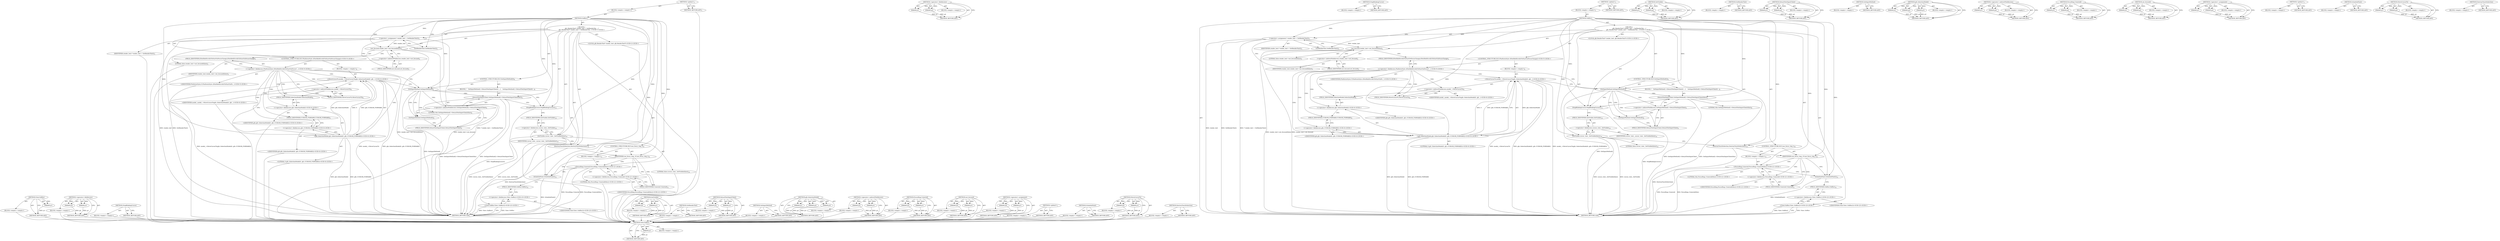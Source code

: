 digraph "DestroyTouchSelection" {
vulnerable_148 [label=<(METHOD,View.OnBlur)>];
vulnerable_149 [label=<(PARAM,p1)>];
vulnerable_150 [label=<(BLOCK,&lt;empty&gt;,&lt;empty&gt;)>];
vulnerable_151 [label=<(METHOD_RETURN,ANY)>];
vulnerable_105 [label=<(METHOD,&lt;operator&gt;.fieldAccess)>];
vulnerable_106 [label=<(PARAM,p1)>];
vulnerable_107 [label=<(PARAM,p2)>];
vulnerable_108 [label=<(BLOCK,&lt;empty&gt;,&lt;empty&gt;)>];
vulnerable_109 [label=<(METHOD_RETURN,ANY)>];
vulnerable_129 [label=<(METHOD,StopBlinkingCursor)>];
vulnerable_130 [label=<(BLOCK,&lt;empty&gt;,&lt;empty&gt;)>];
vulnerable_131 [label=<(METHOD_RETURN,ANY)>];
vulnerable_6 [label=<(METHOD,&lt;global&gt;)<SUB>1</SUB>>];
vulnerable_7 [label=<(BLOCK,&lt;empty&gt;,&lt;empty&gt;)<SUB>1</SUB>>];
vulnerable_8 [label=<(METHOD,OnBlur)<SUB>1</SUB>>];
vulnerable_9 [label="<(BLOCK,{
  gfx::RenderText* render_text = GetRenderTex...,{
  gfx::RenderText* render_text = GetRenderTex...)<SUB>1</SUB>>"];
vulnerable_10 [label="<(LOCAL,gfx.RenderText* render_text: gfx.RenderText*)<SUB>2</SUB>>"];
vulnerable_11 [label=<(&lt;operator&gt;.assignment,* render_text = GetRenderText())<SUB>2</SUB>>];
vulnerable_12 [label=<(IDENTIFIER,render_text,* render_text = GetRenderText())<SUB>2</SUB>>];
vulnerable_13 [label=<(GetRenderText,GetRenderText())<SUB>2</SUB>>];
vulnerable_14 [label=<(set_focused,render_text-&gt;set_focused(false))<SUB>3</SUB>>];
vulnerable_15 [label=<(&lt;operator&gt;.indirectFieldAccess,render_text-&gt;set_focused)<SUB>3</SUB>>];
vulnerable_16 [label=<(IDENTIFIER,render_text,render_text-&gt;set_focused(false))<SUB>3</SUB>>];
vulnerable_17 [label=<(FIELD_IDENTIFIER,set_focused,set_focused)<SUB>3</SUB>>];
vulnerable_18 [label=<(LITERAL,false,render_text-&gt;set_focused(false))<SUB>3</SUB>>];
vulnerable_19 [label="<(CONTROL_STRUCTURE,IF,if (PlatformStyle::kTextfieldScrollsToStartOnFocusChange))<SUB>5</SUB>>"];
vulnerable_20 [label="<(&lt;operator&gt;.fieldAccess,PlatformStyle::kTextfieldScrollsToStartOnFocusC...)<SUB>5</SUB>>"];
vulnerable_21 [label="<(IDENTIFIER,PlatformStyle,if (PlatformStyle::kTextfieldScrollsToStartOnFo...)<SUB>5</SUB>>"];
vulnerable_22 [label=<(FIELD_IDENTIFIER,kTextfieldScrollsToStartOnFocusChange,kTextfieldScrollsToStartOnFocusChange)<SUB>5</SUB>>];
vulnerable_23 [label=<(BLOCK,&lt;empty&gt;,&lt;empty&gt;)<SUB>6</SUB>>];
vulnerable_24 [label="<(MoveCursorTo,model_-&gt;MoveCursorTo(gfx::SelectionModel(0, gfx...)<SUB>6</SUB>>"];
vulnerable_25 [label=<(&lt;operator&gt;.indirectFieldAccess,model_-&gt;MoveCursorTo)<SUB>6</SUB>>];
vulnerable_26 [label="<(IDENTIFIER,model_,model_-&gt;MoveCursorTo(gfx::SelectionModel(0, gfx...)<SUB>6</SUB>>"];
vulnerable_27 [label=<(FIELD_IDENTIFIER,MoveCursorTo,MoveCursorTo)<SUB>6</SUB>>];
vulnerable_28 [label="<(gfx.SelectionModel,gfx::SelectionModel(0, gfx::CURSOR_FORWARD))<SUB>6</SUB>>"];
vulnerable_29 [label="<(&lt;operator&gt;.fieldAccess,gfx::SelectionModel)<SUB>6</SUB>>"];
vulnerable_30 [label="<(IDENTIFIER,gfx,gfx::SelectionModel(0, gfx::CURSOR_FORWARD))<SUB>6</SUB>>"];
vulnerable_31 [label=<(FIELD_IDENTIFIER,SelectionModel,SelectionModel)<SUB>6</SUB>>];
vulnerable_32 [label="<(LITERAL,0,gfx::SelectionModel(0, gfx::CURSOR_FORWARD))<SUB>6</SUB>>"];
vulnerable_33 [label="<(&lt;operator&gt;.fieldAccess,gfx::CURSOR_FORWARD)<SUB>6</SUB>>"];
vulnerable_34 [label="<(IDENTIFIER,gfx,gfx::SelectionModel(0, gfx::CURSOR_FORWARD))<SUB>6</SUB>>"];
vulnerable_35 [label=<(FIELD_IDENTIFIER,CURSOR_FORWARD,CURSOR_FORWARD)<SUB>6</SUB>>];
vulnerable_36 [label=<(CONTROL_STRUCTURE,IF,if (GetInputMethod()))<SUB>8</SUB>>];
vulnerable_37 [label=<(GetInputMethod,GetInputMethod())<SUB>8</SUB>>];
vulnerable_38 [label=<(BLOCK,{
    GetInputMethod()-&gt;DetachTextInputClient(t...,{
    GetInputMethod()-&gt;DetachTextInputClient(t...)<SUB>8</SUB>>];
vulnerable_39 [label=<(DetachTextInputClient,GetInputMethod()-&gt;DetachTextInputClient(this))<SUB>9</SUB>>];
vulnerable_40 [label=<(&lt;operator&gt;.indirectFieldAccess,GetInputMethod()-&gt;DetachTextInputClient)<SUB>9</SUB>>];
vulnerable_41 [label=<(GetInputMethod,GetInputMethod())<SUB>9</SUB>>];
vulnerable_42 [label=<(FIELD_IDENTIFIER,DetachTextInputClient,DetachTextInputClient)<SUB>9</SUB>>];
vulnerable_43 [label=<(LITERAL,this,GetInputMethod()-&gt;DetachTextInputClient(this))<SUB>9</SUB>>];
vulnerable_44 [label=<(StopBlinkingCursor,StopBlinkingCursor())<SUB>15</SUB>>];
vulnerable_45 [label=<(SetVisible,cursor_view_.SetVisible(false))<SUB>16</SUB>>];
vulnerable_46 [label=<(&lt;operator&gt;.fieldAccess,cursor_view_.SetVisible)<SUB>16</SUB>>];
vulnerable_47 [label=<(IDENTIFIER,cursor_view_,cursor_view_.SetVisible(false))<SUB>16</SUB>>];
vulnerable_48 [label=<(FIELD_IDENTIFIER,SetVisible,SetVisible)<SUB>16</SUB>>];
vulnerable_49 [label=<(LITERAL,false,cursor_view_.SetVisible(false))<SUB>16</SUB>>];
vulnerable_50 [label=<(DestroyTouchSelection,DestroyTouchSelection())<SUB>18</SUB>>];
vulnerable_51 [label=<(CONTROL_STRUCTURE,IF,if (use_focus_ring_))<SUB>20</SUB>>];
vulnerable_52 [label=<(IDENTIFIER,use_focus_ring_,if (use_focus_ring_))<SUB>20</SUB>>];
vulnerable_53 [label=<(BLOCK,&lt;empty&gt;,&lt;empty&gt;)<SUB>21</SUB>>];
vulnerable_54 [label="<(FocusRing.Uninstall,FocusRing::Uninstall(this))<SUB>21</SUB>>"];
vulnerable_55 [label="<(&lt;operator&gt;.fieldAccess,FocusRing::Uninstall)<SUB>21</SUB>>"];
vulnerable_56 [label="<(IDENTIFIER,FocusRing,FocusRing::Uninstall(this))<SUB>21</SUB>>"];
vulnerable_57 [label=<(FIELD_IDENTIFIER,Uninstall,Uninstall)<SUB>21</SUB>>];
vulnerable_58 [label="<(LITERAL,this,FocusRing::Uninstall(this))<SUB>21</SUB>>"];
vulnerable_59 [label=<(SchedulePaint,SchedulePaint())<SUB>22</SUB>>];
vulnerable_60 [label="<(View.OnBlur,View::OnBlur())<SUB>23</SUB>>"];
vulnerable_61 [label="<(&lt;operator&gt;.fieldAccess,View::OnBlur)<SUB>23</SUB>>"];
vulnerable_62 [label="<(IDENTIFIER,View,View::OnBlur())<SUB>23</SUB>>"];
vulnerable_63 [label=<(FIELD_IDENTIFIER,OnBlur,OnBlur)<SUB>23</SUB>>];
vulnerable_64 [label=<(METHOD_RETURN,void)<SUB>1</SUB>>];
vulnerable_66 [label=<(METHOD_RETURN,ANY)<SUB>1</SUB>>];
vulnerable_132 [label=<(METHOD,SetVisible)>];
vulnerable_133 [label=<(PARAM,p1)>];
vulnerable_134 [label=<(PARAM,p2)>];
vulnerable_135 [label=<(BLOCK,&lt;empty&gt;,&lt;empty&gt;)>];
vulnerable_136 [label=<(METHOD_RETURN,ANY)>];
vulnerable_92 [label=<(METHOD,GetRenderText)>];
vulnerable_93 [label=<(BLOCK,&lt;empty&gt;,&lt;empty&gt;)>];
vulnerable_94 [label=<(METHOD_RETURN,ANY)>];
vulnerable_124 [label=<(METHOD,DetachTextInputClient)>];
vulnerable_125 [label=<(PARAM,p1)>];
vulnerable_126 [label=<(PARAM,p2)>];
vulnerable_127 [label=<(BLOCK,&lt;empty&gt;,&lt;empty&gt;)>];
vulnerable_128 [label=<(METHOD_RETURN,ANY)>];
vulnerable_121 [label=<(METHOD,GetInputMethod)>];
vulnerable_122 [label=<(BLOCK,&lt;empty&gt;,&lt;empty&gt;)>];
vulnerable_123 [label=<(METHOD_RETURN,ANY)>];
vulnerable_115 [label=<(METHOD,gfx.SelectionModel)>];
vulnerable_116 [label=<(PARAM,p1)>];
vulnerable_117 [label=<(PARAM,p2)>];
vulnerable_118 [label=<(PARAM,p3)>];
vulnerable_119 [label=<(BLOCK,&lt;empty&gt;,&lt;empty&gt;)>];
vulnerable_120 [label=<(METHOD_RETURN,ANY)>];
vulnerable_100 [label=<(METHOD,&lt;operator&gt;.indirectFieldAccess)>];
vulnerable_101 [label=<(PARAM,p1)>];
vulnerable_102 [label=<(PARAM,p2)>];
vulnerable_103 [label=<(BLOCK,&lt;empty&gt;,&lt;empty&gt;)>];
vulnerable_104 [label=<(METHOD_RETURN,ANY)>];
vulnerable_140 [label=<(METHOD,FocusRing.Uninstall)>];
vulnerable_141 [label=<(PARAM,p1)>];
vulnerable_142 [label=<(PARAM,p2)>];
vulnerable_143 [label=<(BLOCK,&lt;empty&gt;,&lt;empty&gt;)>];
vulnerable_144 [label=<(METHOD_RETURN,ANY)>];
vulnerable_95 [label=<(METHOD,set_focused)>];
vulnerable_96 [label=<(PARAM,p1)>];
vulnerable_97 [label=<(PARAM,p2)>];
vulnerable_98 [label=<(BLOCK,&lt;empty&gt;,&lt;empty&gt;)>];
vulnerable_99 [label=<(METHOD_RETURN,ANY)>];
vulnerable_87 [label=<(METHOD,&lt;operator&gt;.assignment)>];
vulnerable_88 [label=<(PARAM,p1)>];
vulnerable_89 [label=<(PARAM,p2)>];
vulnerable_90 [label=<(BLOCK,&lt;empty&gt;,&lt;empty&gt;)>];
vulnerable_91 [label=<(METHOD_RETURN,ANY)>];
vulnerable_81 [label=<(METHOD,&lt;global&gt;)<SUB>1</SUB>>];
vulnerable_82 [label=<(BLOCK,&lt;empty&gt;,&lt;empty&gt;)>];
vulnerable_83 [label=<(METHOD_RETURN,ANY)>];
vulnerable_145 [label=<(METHOD,SchedulePaint)>];
vulnerable_146 [label=<(BLOCK,&lt;empty&gt;,&lt;empty&gt;)>];
vulnerable_147 [label=<(METHOD_RETURN,ANY)>];
vulnerable_110 [label=<(METHOD,MoveCursorTo)>];
vulnerable_111 [label=<(PARAM,p1)>];
vulnerable_112 [label=<(PARAM,p2)>];
vulnerable_113 [label=<(BLOCK,&lt;empty&gt;,&lt;empty&gt;)>];
vulnerable_114 [label=<(METHOD_RETURN,ANY)>];
vulnerable_137 [label=<(METHOD,DestroyTouchSelection)>];
vulnerable_138 [label=<(BLOCK,&lt;empty&gt;,&lt;empty&gt;)>];
vulnerable_139 [label=<(METHOD_RETURN,ANY)>];
fixed_148 [label=<(METHOD,View.OnBlur)>];
fixed_149 [label=<(PARAM,p1)>];
fixed_150 [label=<(BLOCK,&lt;empty&gt;,&lt;empty&gt;)>];
fixed_151 [label=<(METHOD_RETURN,ANY)>];
fixed_105 [label=<(METHOD,&lt;operator&gt;.fieldAccess)>];
fixed_106 [label=<(PARAM,p1)>];
fixed_107 [label=<(PARAM,p2)>];
fixed_108 [label=<(BLOCK,&lt;empty&gt;,&lt;empty&gt;)>];
fixed_109 [label=<(METHOD_RETURN,ANY)>];
fixed_129 [label=<(METHOD,StopBlinkingCursor)>];
fixed_130 [label=<(BLOCK,&lt;empty&gt;,&lt;empty&gt;)>];
fixed_131 [label=<(METHOD_RETURN,ANY)>];
fixed_6 [label=<(METHOD,&lt;global&gt;)<SUB>1</SUB>>];
fixed_7 [label=<(BLOCK,&lt;empty&gt;,&lt;empty&gt;)<SUB>1</SUB>>];
fixed_8 [label=<(METHOD,OnBlur)<SUB>1</SUB>>];
fixed_9 [label="<(BLOCK,{
  gfx::RenderText* render_text = GetRenderTex...,{
  gfx::RenderText* render_text = GetRenderTex...)<SUB>1</SUB>>"];
fixed_10 [label="<(LOCAL,gfx.RenderText* render_text: gfx.RenderText*)<SUB>2</SUB>>"];
fixed_11 [label=<(&lt;operator&gt;.assignment,* render_text = GetRenderText())<SUB>2</SUB>>];
fixed_12 [label=<(IDENTIFIER,render_text,* render_text = GetRenderText())<SUB>2</SUB>>];
fixed_13 [label=<(GetRenderText,GetRenderText())<SUB>2</SUB>>];
fixed_14 [label=<(set_focused,render_text-&gt;set_focused(false))<SUB>3</SUB>>];
fixed_15 [label=<(&lt;operator&gt;.indirectFieldAccess,render_text-&gt;set_focused)<SUB>3</SUB>>];
fixed_16 [label=<(IDENTIFIER,render_text,render_text-&gt;set_focused(false))<SUB>3</SUB>>];
fixed_17 [label=<(FIELD_IDENTIFIER,set_focused,set_focused)<SUB>3</SUB>>];
fixed_18 [label=<(LITERAL,false,render_text-&gt;set_focused(false))<SUB>3</SUB>>];
fixed_19 [label="<(CONTROL_STRUCTURE,IF,if (PlatformStyle::kTextfieldScrollsToStartOnFocusChange))<SUB>5</SUB>>"];
fixed_20 [label="<(&lt;operator&gt;.fieldAccess,PlatformStyle::kTextfieldScrollsToStartOnFocusC...)<SUB>5</SUB>>"];
fixed_21 [label="<(IDENTIFIER,PlatformStyle,if (PlatformStyle::kTextfieldScrollsToStartOnFo...)<SUB>5</SUB>>"];
fixed_22 [label=<(FIELD_IDENTIFIER,kTextfieldScrollsToStartOnFocusChange,kTextfieldScrollsToStartOnFocusChange)<SUB>5</SUB>>];
fixed_23 [label=<(BLOCK,&lt;empty&gt;,&lt;empty&gt;)<SUB>6</SUB>>];
fixed_24 [label="<(MoveCursorTo,model_-&gt;MoveCursorTo(gfx::SelectionModel(0, gfx...)<SUB>6</SUB>>"];
fixed_25 [label=<(&lt;operator&gt;.indirectFieldAccess,model_-&gt;MoveCursorTo)<SUB>6</SUB>>];
fixed_26 [label="<(IDENTIFIER,model_,model_-&gt;MoveCursorTo(gfx::SelectionModel(0, gfx...)<SUB>6</SUB>>"];
fixed_27 [label=<(FIELD_IDENTIFIER,MoveCursorTo,MoveCursorTo)<SUB>6</SUB>>];
fixed_28 [label="<(gfx.SelectionModel,gfx::SelectionModel(0, gfx::CURSOR_FORWARD))<SUB>6</SUB>>"];
fixed_29 [label="<(&lt;operator&gt;.fieldAccess,gfx::SelectionModel)<SUB>6</SUB>>"];
fixed_30 [label="<(IDENTIFIER,gfx,gfx::SelectionModel(0, gfx::CURSOR_FORWARD))<SUB>6</SUB>>"];
fixed_31 [label=<(FIELD_IDENTIFIER,SelectionModel,SelectionModel)<SUB>6</SUB>>];
fixed_32 [label="<(LITERAL,0,gfx::SelectionModel(0, gfx::CURSOR_FORWARD))<SUB>6</SUB>>"];
fixed_33 [label="<(&lt;operator&gt;.fieldAccess,gfx::CURSOR_FORWARD)<SUB>6</SUB>>"];
fixed_34 [label="<(IDENTIFIER,gfx,gfx::SelectionModel(0, gfx::CURSOR_FORWARD))<SUB>6</SUB>>"];
fixed_35 [label=<(FIELD_IDENTIFIER,CURSOR_FORWARD,CURSOR_FORWARD)<SUB>6</SUB>>];
fixed_36 [label=<(CONTROL_STRUCTURE,IF,if (GetInputMethod()))<SUB>8</SUB>>];
fixed_37 [label=<(GetInputMethod,GetInputMethod())<SUB>8</SUB>>];
fixed_38 [label=<(BLOCK,{
    GetInputMethod()-&gt;DetachTextInputClient(t...,{
    GetInputMethod()-&gt;DetachTextInputClient(t...)<SUB>8</SUB>>];
fixed_39 [label=<(DetachTextInputClient,GetInputMethod()-&gt;DetachTextInputClient(this))<SUB>9</SUB>>];
fixed_40 [label=<(&lt;operator&gt;.indirectFieldAccess,GetInputMethod()-&gt;DetachTextInputClient)<SUB>9</SUB>>];
fixed_41 [label=<(GetInputMethod,GetInputMethod())<SUB>9</SUB>>];
fixed_42 [label=<(FIELD_IDENTIFIER,DetachTextInputClient,DetachTextInputClient)<SUB>9</SUB>>];
fixed_43 [label=<(LITERAL,this,GetInputMethod()-&gt;DetachTextInputClient(this))<SUB>9</SUB>>];
fixed_44 [label=<(StopBlinkingCursor,StopBlinkingCursor())<SUB>15</SUB>>];
fixed_45 [label=<(SetVisible,cursor_view_.SetVisible(false))<SUB>16</SUB>>];
fixed_46 [label=<(&lt;operator&gt;.fieldAccess,cursor_view_.SetVisible)<SUB>16</SUB>>];
fixed_47 [label=<(IDENTIFIER,cursor_view_,cursor_view_.SetVisible(false))<SUB>16</SUB>>];
fixed_48 [label=<(FIELD_IDENTIFIER,SetVisible,SetVisible)<SUB>16</SUB>>];
fixed_49 [label=<(LITERAL,false,cursor_view_.SetVisible(false))<SUB>16</SUB>>];
fixed_50 [label=<(DestroyTouchSelection,DestroyTouchSelection())<SUB>18</SUB>>];
fixed_51 [label=<(CONTROL_STRUCTURE,IF,if (use_focus_ring_))<SUB>20</SUB>>];
fixed_52 [label=<(IDENTIFIER,use_focus_ring_,if (use_focus_ring_))<SUB>20</SUB>>];
fixed_53 [label=<(BLOCK,&lt;empty&gt;,&lt;empty&gt;)<SUB>21</SUB>>];
fixed_54 [label="<(FocusRing.Uninstall,FocusRing::Uninstall(this))<SUB>21</SUB>>"];
fixed_55 [label="<(&lt;operator&gt;.fieldAccess,FocusRing::Uninstall)<SUB>21</SUB>>"];
fixed_56 [label="<(IDENTIFIER,FocusRing,FocusRing::Uninstall(this))<SUB>21</SUB>>"];
fixed_57 [label=<(FIELD_IDENTIFIER,Uninstall,Uninstall)<SUB>21</SUB>>];
fixed_58 [label="<(LITERAL,this,FocusRing::Uninstall(this))<SUB>21</SUB>>"];
fixed_59 [label=<(SchedulePaint,SchedulePaint())<SUB>22</SUB>>];
fixed_60 [label="<(View.OnBlur,View::OnBlur())<SUB>23</SUB>>"];
fixed_61 [label="<(&lt;operator&gt;.fieldAccess,View::OnBlur)<SUB>23</SUB>>"];
fixed_62 [label="<(IDENTIFIER,View,View::OnBlur())<SUB>23</SUB>>"];
fixed_63 [label=<(FIELD_IDENTIFIER,OnBlur,OnBlur)<SUB>23</SUB>>];
fixed_64 [label=<(METHOD_RETURN,void)<SUB>1</SUB>>];
fixed_66 [label=<(METHOD_RETURN,ANY)<SUB>1</SUB>>];
fixed_132 [label=<(METHOD,SetVisible)>];
fixed_133 [label=<(PARAM,p1)>];
fixed_134 [label=<(PARAM,p2)>];
fixed_135 [label=<(BLOCK,&lt;empty&gt;,&lt;empty&gt;)>];
fixed_136 [label=<(METHOD_RETURN,ANY)>];
fixed_92 [label=<(METHOD,GetRenderText)>];
fixed_93 [label=<(BLOCK,&lt;empty&gt;,&lt;empty&gt;)>];
fixed_94 [label=<(METHOD_RETURN,ANY)>];
fixed_124 [label=<(METHOD,DetachTextInputClient)>];
fixed_125 [label=<(PARAM,p1)>];
fixed_126 [label=<(PARAM,p2)>];
fixed_127 [label=<(BLOCK,&lt;empty&gt;,&lt;empty&gt;)>];
fixed_128 [label=<(METHOD_RETURN,ANY)>];
fixed_121 [label=<(METHOD,GetInputMethod)>];
fixed_122 [label=<(BLOCK,&lt;empty&gt;,&lt;empty&gt;)>];
fixed_123 [label=<(METHOD_RETURN,ANY)>];
fixed_115 [label=<(METHOD,gfx.SelectionModel)>];
fixed_116 [label=<(PARAM,p1)>];
fixed_117 [label=<(PARAM,p2)>];
fixed_118 [label=<(PARAM,p3)>];
fixed_119 [label=<(BLOCK,&lt;empty&gt;,&lt;empty&gt;)>];
fixed_120 [label=<(METHOD_RETURN,ANY)>];
fixed_100 [label=<(METHOD,&lt;operator&gt;.indirectFieldAccess)>];
fixed_101 [label=<(PARAM,p1)>];
fixed_102 [label=<(PARAM,p2)>];
fixed_103 [label=<(BLOCK,&lt;empty&gt;,&lt;empty&gt;)>];
fixed_104 [label=<(METHOD_RETURN,ANY)>];
fixed_140 [label=<(METHOD,FocusRing.Uninstall)>];
fixed_141 [label=<(PARAM,p1)>];
fixed_142 [label=<(PARAM,p2)>];
fixed_143 [label=<(BLOCK,&lt;empty&gt;,&lt;empty&gt;)>];
fixed_144 [label=<(METHOD_RETURN,ANY)>];
fixed_95 [label=<(METHOD,set_focused)>];
fixed_96 [label=<(PARAM,p1)>];
fixed_97 [label=<(PARAM,p2)>];
fixed_98 [label=<(BLOCK,&lt;empty&gt;,&lt;empty&gt;)>];
fixed_99 [label=<(METHOD_RETURN,ANY)>];
fixed_87 [label=<(METHOD,&lt;operator&gt;.assignment)>];
fixed_88 [label=<(PARAM,p1)>];
fixed_89 [label=<(PARAM,p2)>];
fixed_90 [label=<(BLOCK,&lt;empty&gt;,&lt;empty&gt;)>];
fixed_91 [label=<(METHOD_RETURN,ANY)>];
fixed_81 [label=<(METHOD,&lt;global&gt;)<SUB>1</SUB>>];
fixed_82 [label=<(BLOCK,&lt;empty&gt;,&lt;empty&gt;)>];
fixed_83 [label=<(METHOD_RETURN,ANY)>];
fixed_145 [label=<(METHOD,SchedulePaint)>];
fixed_146 [label=<(BLOCK,&lt;empty&gt;,&lt;empty&gt;)>];
fixed_147 [label=<(METHOD_RETURN,ANY)>];
fixed_110 [label=<(METHOD,MoveCursorTo)>];
fixed_111 [label=<(PARAM,p1)>];
fixed_112 [label=<(PARAM,p2)>];
fixed_113 [label=<(BLOCK,&lt;empty&gt;,&lt;empty&gt;)>];
fixed_114 [label=<(METHOD_RETURN,ANY)>];
fixed_137 [label=<(METHOD,DestroyTouchSelection)>];
fixed_138 [label=<(BLOCK,&lt;empty&gt;,&lt;empty&gt;)>];
fixed_139 [label=<(METHOD_RETURN,ANY)>];
vulnerable_148 -> vulnerable_149  [key=0, label="AST: "];
vulnerable_148 -> vulnerable_149  [key=1, label="DDG: "];
vulnerable_148 -> vulnerable_150  [key=0, label="AST: "];
vulnerable_148 -> vulnerable_151  [key=0, label="AST: "];
vulnerable_148 -> vulnerable_151  [key=1, label="CFG: "];
vulnerable_149 -> vulnerable_151  [key=0, label="DDG: p1"];
vulnerable_150 -> fixed_148  [key=0];
vulnerable_151 -> fixed_148  [key=0];
vulnerable_105 -> vulnerable_106  [key=0, label="AST: "];
vulnerable_105 -> vulnerable_106  [key=1, label="DDG: "];
vulnerable_105 -> vulnerable_108  [key=0, label="AST: "];
vulnerable_105 -> vulnerable_107  [key=0, label="AST: "];
vulnerable_105 -> vulnerable_107  [key=1, label="DDG: "];
vulnerable_105 -> vulnerable_109  [key=0, label="AST: "];
vulnerable_105 -> vulnerable_109  [key=1, label="CFG: "];
vulnerable_106 -> vulnerable_109  [key=0, label="DDG: p1"];
vulnerable_107 -> vulnerable_109  [key=0, label="DDG: p2"];
vulnerable_108 -> fixed_148  [key=0];
vulnerable_109 -> fixed_148  [key=0];
vulnerable_129 -> vulnerable_130  [key=0, label="AST: "];
vulnerable_129 -> vulnerable_131  [key=0, label="AST: "];
vulnerable_129 -> vulnerable_131  [key=1, label="CFG: "];
vulnerable_130 -> fixed_148  [key=0];
vulnerable_131 -> fixed_148  [key=0];
vulnerable_6 -> vulnerable_7  [key=0, label="AST: "];
vulnerable_6 -> vulnerable_66  [key=0, label="AST: "];
vulnerable_6 -> vulnerable_66  [key=1, label="CFG: "];
vulnerable_7 -> vulnerable_8  [key=0, label="AST: "];
vulnerable_8 -> vulnerable_9  [key=0, label="AST: "];
vulnerable_8 -> vulnerable_64  [key=0, label="AST: "];
vulnerable_8 -> vulnerable_13  [key=0, label="CFG: "];
vulnerable_8 -> vulnerable_11  [key=0, label="DDG: "];
vulnerable_8 -> vulnerable_44  [key=0, label="DDG: "];
vulnerable_8 -> vulnerable_50  [key=0, label="DDG: "];
vulnerable_8 -> vulnerable_59  [key=0, label="DDG: "];
vulnerable_8 -> vulnerable_14  [key=0, label="DDG: "];
vulnerable_8 -> vulnerable_37  [key=0, label="DDG: "];
vulnerable_8 -> vulnerable_45  [key=0, label="DDG: "];
vulnerable_8 -> vulnerable_52  [key=0, label="DDG: "];
vulnerable_8 -> vulnerable_39  [key=0, label="DDG: "];
vulnerable_8 -> vulnerable_54  [key=0, label="DDG: "];
vulnerable_8 -> vulnerable_28  [key=0, label="DDG: "];
vulnerable_9 -> vulnerable_10  [key=0, label="AST: "];
vulnerable_9 -> vulnerable_11  [key=0, label="AST: "];
vulnerable_9 -> vulnerable_14  [key=0, label="AST: "];
vulnerable_9 -> vulnerable_19  [key=0, label="AST: "];
vulnerable_9 -> vulnerable_36  [key=0, label="AST: "];
vulnerable_9 -> vulnerable_44  [key=0, label="AST: "];
vulnerable_9 -> vulnerable_45  [key=0, label="AST: "];
vulnerable_9 -> vulnerable_50  [key=0, label="AST: "];
vulnerable_9 -> vulnerable_51  [key=0, label="AST: "];
vulnerable_9 -> vulnerable_59  [key=0, label="AST: "];
vulnerable_9 -> vulnerable_60  [key=0, label="AST: "];
vulnerable_10 -> fixed_148  [key=0];
vulnerable_11 -> vulnerable_12  [key=0, label="AST: "];
vulnerable_11 -> vulnerable_13  [key=0, label="AST: "];
vulnerable_11 -> vulnerable_17  [key=0, label="CFG: "];
vulnerable_11 -> vulnerable_64  [key=0, label="DDG: render_text"];
vulnerable_11 -> vulnerable_64  [key=1, label="DDG: GetRenderText()"];
vulnerable_11 -> vulnerable_64  [key=2, label="DDG: * render_text = GetRenderText()"];
vulnerable_11 -> vulnerable_14  [key=0, label="DDG: render_text"];
vulnerable_12 -> fixed_148  [key=0];
vulnerable_13 -> vulnerable_11  [key=0, label="CFG: "];
vulnerable_14 -> vulnerable_15  [key=0, label="AST: "];
vulnerable_14 -> vulnerable_18  [key=0, label="AST: "];
vulnerable_14 -> vulnerable_22  [key=0, label="CFG: "];
vulnerable_14 -> vulnerable_64  [key=0, label="DDG: render_text-&gt;set_focused"];
vulnerable_14 -> vulnerable_64  [key=1, label="DDG: render_text-&gt;set_focused(false)"];
vulnerable_15 -> vulnerable_16  [key=0, label="AST: "];
vulnerable_15 -> vulnerable_17  [key=0, label="AST: "];
vulnerable_15 -> vulnerable_14  [key=0, label="CFG: "];
vulnerable_16 -> fixed_148  [key=0];
vulnerable_17 -> vulnerable_15  [key=0, label="CFG: "];
vulnerable_18 -> fixed_148  [key=0];
vulnerable_19 -> vulnerable_20  [key=0, label="AST: "];
vulnerable_19 -> vulnerable_23  [key=0, label="AST: "];
vulnerable_20 -> vulnerable_21  [key=0, label="AST: "];
vulnerable_20 -> vulnerable_22  [key=0, label="AST: "];
vulnerable_20 -> vulnerable_37  [key=0, label="CFG: "];
vulnerable_20 -> vulnerable_27  [key=0, label="CFG: "];
vulnerable_20 -> vulnerable_27  [key=1, label="CDG: "];
vulnerable_20 -> vulnerable_24  [key=0, label="CDG: "];
vulnerable_20 -> vulnerable_29  [key=0, label="CDG: "];
vulnerable_20 -> vulnerable_33  [key=0, label="CDG: "];
vulnerable_20 -> vulnerable_28  [key=0, label="CDG: "];
vulnerable_20 -> vulnerable_35  [key=0, label="CDG: "];
vulnerable_20 -> vulnerable_25  [key=0, label="CDG: "];
vulnerable_20 -> vulnerable_31  [key=0, label="CDG: "];
vulnerable_21 -> fixed_148  [key=0];
vulnerable_22 -> vulnerable_20  [key=0, label="CFG: "];
vulnerable_23 -> vulnerable_24  [key=0, label="AST: "];
vulnerable_24 -> vulnerable_25  [key=0, label="AST: "];
vulnerable_24 -> vulnerable_28  [key=0, label="AST: "];
vulnerable_24 -> vulnerable_37  [key=0, label="CFG: "];
vulnerable_24 -> vulnerable_64  [key=0, label="DDG: model_-&gt;MoveCursorTo"];
vulnerable_24 -> vulnerable_64  [key=1, label="DDG: gfx::SelectionModel(0, gfx::CURSOR_FORWARD)"];
vulnerable_24 -> vulnerable_64  [key=2, label="DDG: model_-&gt;MoveCursorTo(gfx::SelectionModel(0, gfx::CURSOR_FORWARD))"];
vulnerable_25 -> vulnerable_26  [key=0, label="AST: "];
vulnerable_25 -> vulnerable_27  [key=0, label="AST: "];
vulnerable_25 -> vulnerable_31  [key=0, label="CFG: "];
vulnerable_26 -> fixed_148  [key=0];
vulnerable_27 -> vulnerable_25  [key=0, label="CFG: "];
vulnerable_28 -> vulnerable_29  [key=0, label="AST: "];
vulnerable_28 -> vulnerable_32  [key=0, label="AST: "];
vulnerable_28 -> vulnerable_33  [key=0, label="AST: "];
vulnerable_28 -> vulnerable_24  [key=0, label="CFG: "];
vulnerable_28 -> vulnerable_24  [key=1, label="DDG: gfx::SelectionModel"];
vulnerable_28 -> vulnerable_24  [key=2, label="DDG: 0"];
vulnerable_28 -> vulnerable_24  [key=3, label="DDG: gfx::CURSOR_FORWARD"];
vulnerable_28 -> vulnerable_64  [key=0, label="DDG: gfx::SelectionModel"];
vulnerable_28 -> vulnerable_64  [key=1, label="DDG: gfx::CURSOR_FORWARD"];
vulnerable_29 -> vulnerable_30  [key=0, label="AST: "];
vulnerable_29 -> vulnerable_31  [key=0, label="AST: "];
vulnerable_29 -> vulnerable_35  [key=0, label="CFG: "];
vulnerable_30 -> fixed_148  [key=0];
vulnerable_31 -> vulnerable_29  [key=0, label="CFG: "];
vulnerable_32 -> fixed_148  [key=0];
vulnerable_33 -> vulnerable_34  [key=0, label="AST: "];
vulnerable_33 -> vulnerable_35  [key=0, label="AST: "];
vulnerable_33 -> vulnerable_28  [key=0, label="CFG: "];
vulnerable_34 -> fixed_148  [key=0];
vulnerable_35 -> vulnerable_33  [key=0, label="CFG: "];
vulnerable_36 -> vulnerable_37  [key=0, label="AST: "];
vulnerable_36 -> vulnerable_38  [key=0, label="AST: "];
vulnerable_37 -> vulnerable_41  [key=0, label="CFG: "];
vulnerable_37 -> vulnerable_41  [key=1, label="CDG: "];
vulnerable_37 -> vulnerable_44  [key=0, label="CFG: "];
vulnerable_37 -> vulnerable_64  [key=0, label="DDG: GetInputMethod()"];
vulnerable_37 -> vulnerable_40  [key=0, label="CDG: "];
vulnerable_37 -> vulnerable_42  [key=0, label="CDG: "];
vulnerable_37 -> vulnerable_39  [key=0, label="CDG: "];
vulnerable_38 -> vulnerable_39  [key=0, label="AST: "];
vulnerable_39 -> vulnerable_40  [key=0, label="AST: "];
vulnerable_39 -> vulnerable_43  [key=0, label="AST: "];
vulnerable_39 -> vulnerable_44  [key=0, label="CFG: "];
vulnerable_39 -> vulnerable_64  [key=0, label="DDG: GetInputMethod()-&gt;DetachTextInputClient"];
vulnerable_39 -> vulnerable_64  [key=1, label="DDG: GetInputMethod()-&gt;DetachTextInputClient(this)"];
vulnerable_40 -> vulnerable_41  [key=0, label="AST: "];
vulnerable_40 -> vulnerable_42  [key=0, label="AST: "];
vulnerable_40 -> vulnerable_39  [key=0, label="CFG: "];
vulnerable_41 -> vulnerable_42  [key=0, label="CFG: "];
vulnerable_42 -> vulnerable_40  [key=0, label="CFG: "];
vulnerable_43 -> fixed_148  [key=0];
vulnerable_44 -> vulnerable_48  [key=0, label="CFG: "];
vulnerable_44 -> vulnerable_64  [key=0, label="DDG: StopBlinkingCursor()"];
vulnerable_45 -> vulnerable_46  [key=0, label="AST: "];
vulnerable_45 -> vulnerable_49  [key=0, label="AST: "];
vulnerable_45 -> vulnerable_50  [key=0, label="CFG: "];
vulnerable_45 -> vulnerable_64  [key=0, label="DDG: cursor_view_.SetVisible"];
vulnerable_45 -> vulnerable_64  [key=1, label="DDG: cursor_view_.SetVisible(false)"];
vulnerable_46 -> vulnerable_47  [key=0, label="AST: "];
vulnerable_46 -> vulnerable_48  [key=0, label="AST: "];
vulnerable_46 -> vulnerable_45  [key=0, label="CFG: "];
vulnerable_47 -> fixed_148  [key=0];
vulnerable_48 -> vulnerable_46  [key=0, label="CFG: "];
vulnerable_49 -> fixed_148  [key=0];
vulnerable_50 -> vulnerable_52  [key=0, label="CFG: "];
vulnerable_50 -> vulnerable_64  [key=0, label="DDG: DestroyTouchSelection()"];
vulnerable_51 -> vulnerable_52  [key=0, label="AST: "];
vulnerable_51 -> vulnerable_53  [key=0, label="AST: "];
vulnerable_52 -> vulnerable_59  [key=0, label="CFG: "];
vulnerable_52 -> vulnerable_57  [key=0, label="CFG: "];
vulnerable_52 -> vulnerable_57  [key=1, label="CDG: "];
vulnerable_52 -> vulnerable_55  [key=0, label="CDG: "];
vulnerable_52 -> vulnerable_54  [key=0, label="CDG: "];
vulnerable_53 -> vulnerable_54  [key=0, label="AST: "];
vulnerable_54 -> vulnerable_55  [key=0, label="AST: "];
vulnerable_54 -> vulnerable_58  [key=0, label="AST: "];
vulnerable_54 -> vulnerable_59  [key=0, label="CFG: "];
vulnerable_54 -> vulnerable_64  [key=0, label="DDG: FocusRing::Uninstall"];
vulnerable_54 -> vulnerable_64  [key=1, label="DDG: FocusRing::Uninstall(this)"];
vulnerable_55 -> vulnerable_56  [key=0, label="AST: "];
vulnerable_55 -> vulnerable_57  [key=0, label="AST: "];
vulnerable_55 -> vulnerable_54  [key=0, label="CFG: "];
vulnerable_56 -> fixed_148  [key=0];
vulnerable_57 -> vulnerable_55  [key=0, label="CFG: "];
vulnerable_58 -> fixed_148  [key=0];
vulnerable_59 -> vulnerable_63  [key=0, label="CFG: "];
vulnerable_59 -> vulnerable_64  [key=0, label="DDG: SchedulePaint()"];
vulnerable_60 -> vulnerable_61  [key=0, label="AST: "];
vulnerable_60 -> vulnerable_64  [key=0, label="CFG: "];
vulnerable_60 -> vulnerable_64  [key=1, label="DDG: View::OnBlur"];
vulnerable_60 -> vulnerable_64  [key=2, label="DDG: View::OnBlur()"];
vulnerable_61 -> vulnerable_62  [key=0, label="AST: "];
vulnerable_61 -> vulnerable_63  [key=0, label="AST: "];
vulnerable_61 -> vulnerable_60  [key=0, label="CFG: "];
vulnerable_62 -> fixed_148  [key=0];
vulnerable_63 -> vulnerable_61  [key=0, label="CFG: "];
vulnerable_64 -> fixed_148  [key=0];
vulnerable_66 -> fixed_148  [key=0];
vulnerable_132 -> vulnerable_133  [key=0, label="AST: "];
vulnerable_132 -> vulnerable_133  [key=1, label="DDG: "];
vulnerable_132 -> vulnerable_135  [key=0, label="AST: "];
vulnerable_132 -> vulnerable_134  [key=0, label="AST: "];
vulnerable_132 -> vulnerable_134  [key=1, label="DDG: "];
vulnerable_132 -> vulnerable_136  [key=0, label="AST: "];
vulnerable_132 -> vulnerable_136  [key=1, label="CFG: "];
vulnerable_133 -> vulnerable_136  [key=0, label="DDG: p1"];
vulnerable_134 -> vulnerable_136  [key=0, label="DDG: p2"];
vulnerable_135 -> fixed_148  [key=0];
vulnerable_136 -> fixed_148  [key=0];
vulnerable_92 -> vulnerable_93  [key=0, label="AST: "];
vulnerable_92 -> vulnerable_94  [key=0, label="AST: "];
vulnerable_92 -> vulnerable_94  [key=1, label="CFG: "];
vulnerable_93 -> fixed_148  [key=0];
vulnerable_94 -> fixed_148  [key=0];
vulnerable_124 -> vulnerable_125  [key=0, label="AST: "];
vulnerable_124 -> vulnerable_125  [key=1, label="DDG: "];
vulnerable_124 -> vulnerable_127  [key=0, label="AST: "];
vulnerable_124 -> vulnerable_126  [key=0, label="AST: "];
vulnerable_124 -> vulnerable_126  [key=1, label="DDG: "];
vulnerable_124 -> vulnerable_128  [key=0, label="AST: "];
vulnerable_124 -> vulnerable_128  [key=1, label="CFG: "];
vulnerable_125 -> vulnerable_128  [key=0, label="DDG: p1"];
vulnerable_126 -> vulnerable_128  [key=0, label="DDG: p2"];
vulnerable_127 -> fixed_148  [key=0];
vulnerable_128 -> fixed_148  [key=0];
vulnerable_121 -> vulnerable_122  [key=0, label="AST: "];
vulnerable_121 -> vulnerable_123  [key=0, label="AST: "];
vulnerable_121 -> vulnerable_123  [key=1, label="CFG: "];
vulnerable_122 -> fixed_148  [key=0];
vulnerable_123 -> fixed_148  [key=0];
vulnerable_115 -> vulnerable_116  [key=0, label="AST: "];
vulnerable_115 -> vulnerable_116  [key=1, label="DDG: "];
vulnerable_115 -> vulnerable_119  [key=0, label="AST: "];
vulnerable_115 -> vulnerable_117  [key=0, label="AST: "];
vulnerable_115 -> vulnerable_117  [key=1, label="DDG: "];
vulnerable_115 -> vulnerable_120  [key=0, label="AST: "];
vulnerable_115 -> vulnerable_120  [key=1, label="CFG: "];
vulnerable_115 -> vulnerable_118  [key=0, label="AST: "];
vulnerable_115 -> vulnerable_118  [key=1, label="DDG: "];
vulnerable_116 -> vulnerable_120  [key=0, label="DDG: p1"];
vulnerable_117 -> vulnerable_120  [key=0, label="DDG: p2"];
vulnerable_118 -> vulnerable_120  [key=0, label="DDG: p3"];
vulnerable_119 -> fixed_148  [key=0];
vulnerable_120 -> fixed_148  [key=0];
vulnerable_100 -> vulnerable_101  [key=0, label="AST: "];
vulnerable_100 -> vulnerable_101  [key=1, label="DDG: "];
vulnerable_100 -> vulnerable_103  [key=0, label="AST: "];
vulnerable_100 -> vulnerable_102  [key=0, label="AST: "];
vulnerable_100 -> vulnerable_102  [key=1, label="DDG: "];
vulnerable_100 -> vulnerable_104  [key=0, label="AST: "];
vulnerable_100 -> vulnerable_104  [key=1, label="CFG: "];
vulnerable_101 -> vulnerable_104  [key=0, label="DDG: p1"];
vulnerable_102 -> vulnerable_104  [key=0, label="DDG: p2"];
vulnerable_103 -> fixed_148  [key=0];
vulnerable_104 -> fixed_148  [key=0];
vulnerable_140 -> vulnerable_141  [key=0, label="AST: "];
vulnerable_140 -> vulnerable_141  [key=1, label="DDG: "];
vulnerable_140 -> vulnerable_143  [key=0, label="AST: "];
vulnerable_140 -> vulnerable_142  [key=0, label="AST: "];
vulnerable_140 -> vulnerable_142  [key=1, label="DDG: "];
vulnerable_140 -> vulnerable_144  [key=0, label="AST: "];
vulnerable_140 -> vulnerable_144  [key=1, label="CFG: "];
vulnerable_141 -> vulnerable_144  [key=0, label="DDG: p1"];
vulnerable_142 -> vulnerable_144  [key=0, label="DDG: p2"];
vulnerable_143 -> fixed_148  [key=0];
vulnerable_144 -> fixed_148  [key=0];
vulnerable_95 -> vulnerable_96  [key=0, label="AST: "];
vulnerable_95 -> vulnerable_96  [key=1, label="DDG: "];
vulnerable_95 -> vulnerable_98  [key=0, label="AST: "];
vulnerable_95 -> vulnerable_97  [key=0, label="AST: "];
vulnerable_95 -> vulnerable_97  [key=1, label="DDG: "];
vulnerable_95 -> vulnerable_99  [key=0, label="AST: "];
vulnerable_95 -> vulnerable_99  [key=1, label="CFG: "];
vulnerable_96 -> vulnerable_99  [key=0, label="DDG: p1"];
vulnerable_97 -> vulnerable_99  [key=0, label="DDG: p2"];
vulnerable_98 -> fixed_148  [key=0];
vulnerable_99 -> fixed_148  [key=0];
vulnerable_87 -> vulnerable_88  [key=0, label="AST: "];
vulnerable_87 -> vulnerable_88  [key=1, label="DDG: "];
vulnerable_87 -> vulnerable_90  [key=0, label="AST: "];
vulnerable_87 -> vulnerable_89  [key=0, label="AST: "];
vulnerable_87 -> vulnerable_89  [key=1, label="DDG: "];
vulnerable_87 -> vulnerable_91  [key=0, label="AST: "];
vulnerable_87 -> vulnerable_91  [key=1, label="CFG: "];
vulnerable_88 -> vulnerable_91  [key=0, label="DDG: p1"];
vulnerable_89 -> vulnerable_91  [key=0, label="DDG: p2"];
vulnerable_90 -> fixed_148  [key=0];
vulnerable_91 -> fixed_148  [key=0];
vulnerable_81 -> vulnerable_82  [key=0, label="AST: "];
vulnerable_81 -> vulnerable_83  [key=0, label="AST: "];
vulnerable_81 -> vulnerable_83  [key=1, label="CFG: "];
vulnerable_82 -> fixed_148  [key=0];
vulnerable_83 -> fixed_148  [key=0];
vulnerable_145 -> vulnerable_146  [key=0, label="AST: "];
vulnerable_145 -> vulnerable_147  [key=0, label="AST: "];
vulnerable_145 -> vulnerable_147  [key=1, label="CFG: "];
vulnerable_146 -> fixed_148  [key=0];
vulnerable_147 -> fixed_148  [key=0];
vulnerable_110 -> vulnerable_111  [key=0, label="AST: "];
vulnerable_110 -> vulnerable_111  [key=1, label="DDG: "];
vulnerable_110 -> vulnerable_113  [key=0, label="AST: "];
vulnerable_110 -> vulnerable_112  [key=0, label="AST: "];
vulnerable_110 -> vulnerable_112  [key=1, label="DDG: "];
vulnerable_110 -> vulnerable_114  [key=0, label="AST: "];
vulnerable_110 -> vulnerable_114  [key=1, label="CFG: "];
vulnerable_111 -> vulnerable_114  [key=0, label="DDG: p1"];
vulnerable_112 -> vulnerable_114  [key=0, label="DDG: p2"];
vulnerable_113 -> fixed_148  [key=0];
vulnerable_114 -> fixed_148  [key=0];
vulnerable_137 -> vulnerable_138  [key=0, label="AST: "];
vulnerable_137 -> vulnerable_139  [key=0, label="AST: "];
vulnerable_137 -> vulnerable_139  [key=1, label="CFG: "];
vulnerable_138 -> fixed_148  [key=0];
vulnerable_139 -> fixed_148  [key=0];
fixed_148 -> fixed_149  [key=0, label="AST: "];
fixed_148 -> fixed_149  [key=1, label="DDG: "];
fixed_148 -> fixed_150  [key=0, label="AST: "];
fixed_148 -> fixed_151  [key=0, label="AST: "];
fixed_148 -> fixed_151  [key=1, label="CFG: "];
fixed_149 -> fixed_151  [key=0, label="DDG: p1"];
fixed_105 -> fixed_106  [key=0, label="AST: "];
fixed_105 -> fixed_106  [key=1, label="DDG: "];
fixed_105 -> fixed_108  [key=0, label="AST: "];
fixed_105 -> fixed_107  [key=0, label="AST: "];
fixed_105 -> fixed_107  [key=1, label="DDG: "];
fixed_105 -> fixed_109  [key=0, label="AST: "];
fixed_105 -> fixed_109  [key=1, label="CFG: "];
fixed_106 -> fixed_109  [key=0, label="DDG: p1"];
fixed_107 -> fixed_109  [key=0, label="DDG: p2"];
fixed_129 -> fixed_130  [key=0, label="AST: "];
fixed_129 -> fixed_131  [key=0, label="AST: "];
fixed_129 -> fixed_131  [key=1, label="CFG: "];
fixed_6 -> fixed_7  [key=0, label="AST: "];
fixed_6 -> fixed_66  [key=0, label="AST: "];
fixed_6 -> fixed_66  [key=1, label="CFG: "];
fixed_7 -> fixed_8  [key=0, label="AST: "];
fixed_8 -> fixed_9  [key=0, label="AST: "];
fixed_8 -> fixed_64  [key=0, label="AST: "];
fixed_8 -> fixed_13  [key=0, label="CFG: "];
fixed_8 -> fixed_11  [key=0, label="DDG: "];
fixed_8 -> fixed_44  [key=0, label="DDG: "];
fixed_8 -> fixed_50  [key=0, label="DDG: "];
fixed_8 -> fixed_59  [key=0, label="DDG: "];
fixed_8 -> fixed_14  [key=0, label="DDG: "];
fixed_8 -> fixed_37  [key=0, label="DDG: "];
fixed_8 -> fixed_45  [key=0, label="DDG: "];
fixed_8 -> fixed_52  [key=0, label="DDG: "];
fixed_8 -> fixed_39  [key=0, label="DDG: "];
fixed_8 -> fixed_54  [key=0, label="DDG: "];
fixed_8 -> fixed_28  [key=0, label="DDG: "];
fixed_9 -> fixed_10  [key=0, label="AST: "];
fixed_9 -> fixed_11  [key=0, label="AST: "];
fixed_9 -> fixed_14  [key=0, label="AST: "];
fixed_9 -> fixed_19  [key=0, label="AST: "];
fixed_9 -> fixed_36  [key=0, label="AST: "];
fixed_9 -> fixed_44  [key=0, label="AST: "];
fixed_9 -> fixed_45  [key=0, label="AST: "];
fixed_9 -> fixed_50  [key=0, label="AST: "];
fixed_9 -> fixed_51  [key=0, label="AST: "];
fixed_9 -> fixed_59  [key=0, label="AST: "];
fixed_9 -> fixed_60  [key=0, label="AST: "];
fixed_11 -> fixed_12  [key=0, label="AST: "];
fixed_11 -> fixed_13  [key=0, label="AST: "];
fixed_11 -> fixed_17  [key=0, label="CFG: "];
fixed_11 -> fixed_64  [key=0, label="DDG: render_text"];
fixed_11 -> fixed_64  [key=1, label="DDG: GetRenderText()"];
fixed_11 -> fixed_64  [key=2, label="DDG: * render_text = GetRenderText()"];
fixed_11 -> fixed_14  [key=0, label="DDG: render_text"];
fixed_13 -> fixed_11  [key=0, label="CFG: "];
fixed_14 -> fixed_15  [key=0, label="AST: "];
fixed_14 -> fixed_18  [key=0, label="AST: "];
fixed_14 -> fixed_22  [key=0, label="CFG: "];
fixed_14 -> fixed_64  [key=0, label="DDG: render_text-&gt;set_focused"];
fixed_14 -> fixed_64  [key=1, label="DDG: render_text-&gt;set_focused(false)"];
fixed_15 -> fixed_16  [key=0, label="AST: "];
fixed_15 -> fixed_17  [key=0, label="AST: "];
fixed_15 -> fixed_14  [key=0, label="CFG: "];
fixed_17 -> fixed_15  [key=0, label="CFG: "];
fixed_19 -> fixed_20  [key=0, label="AST: "];
fixed_19 -> fixed_23  [key=0, label="AST: "];
fixed_20 -> fixed_21  [key=0, label="AST: "];
fixed_20 -> fixed_22  [key=0, label="AST: "];
fixed_20 -> fixed_37  [key=0, label="CFG: "];
fixed_20 -> fixed_27  [key=0, label="CFG: "];
fixed_20 -> fixed_27  [key=1, label="CDG: "];
fixed_20 -> fixed_24  [key=0, label="CDG: "];
fixed_20 -> fixed_29  [key=0, label="CDG: "];
fixed_20 -> fixed_33  [key=0, label="CDG: "];
fixed_20 -> fixed_28  [key=0, label="CDG: "];
fixed_20 -> fixed_35  [key=0, label="CDG: "];
fixed_20 -> fixed_25  [key=0, label="CDG: "];
fixed_20 -> fixed_31  [key=0, label="CDG: "];
fixed_22 -> fixed_20  [key=0, label="CFG: "];
fixed_23 -> fixed_24  [key=0, label="AST: "];
fixed_24 -> fixed_25  [key=0, label="AST: "];
fixed_24 -> fixed_28  [key=0, label="AST: "];
fixed_24 -> fixed_37  [key=0, label="CFG: "];
fixed_24 -> fixed_64  [key=0, label="DDG: model_-&gt;MoveCursorTo"];
fixed_24 -> fixed_64  [key=1, label="DDG: gfx::SelectionModel(0, gfx::CURSOR_FORWARD)"];
fixed_24 -> fixed_64  [key=2, label="DDG: model_-&gt;MoveCursorTo(gfx::SelectionModel(0, gfx::CURSOR_FORWARD))"];
fixed_25 -> fixed_26  [key=0, label="AST: "];
fixed_25 -> fixed_27  [key=0, label="AST: "];
fixed_25 -> fixed_31  [key=0, label="CFG: "];
fixed_27 -> fixed_25  [key=0, label="CFG: "];
fixed_28 -> fixed_29  [key=0, label="AST: "];
fixed_28 -> fixed_32  [key=0, label="AST: "];
fixed_28 -> fixed_33  [key=0, label="AST: "];
fixed_28 -> fixed_24  [key=0, label="CFG: "];
fixed_28 -> fixed_24  [key=1, label="DDG: gfx::SelectionModel"];
fixed_28 -> fixed_24  [key=2, label="DDG: 0"];
fixed_28 -> fixed_24  [key=3, label="DDG: gfx::CURSOR_FORWARD"];
fixed_28 -> fixed_64  [key=0, label="DDG: gfx::SelectionModel"];
fixed_28 -> fixed_64  [key=1, label="DDG: gfx::CURSOR_FORWARD"];
fixed_29 -> fixed_30  [key=0, label="AST: "];
fixed_29 -> fixed_31  [key=0, label="AST: "];
fixed_29 -> fixed_35  [key=0, label="CFG: "];
fixed_31 -> fixed_29  [key=0, label="CFG: "];
fixed_33 -> fixed_34  [key=0, label="AST: "];
fixed_33 -> fixed_35  [key=0, label="AST: "];
fixed_33 -> fixed_28  [key=0, label="CFG: "];
fixed_35 -> fixed_33  [key=0, label="CFG: "];
fixed_36 -> fixed_37  [key=0, label="AST: "];
fixed_36 -> fixed_38  [key=0, label="AST: "];
fixed_37 -> fixed_41  [key=0, label="CFG: "];
fixed_37 -> fixed_41  [key=1, label="CDG: "];
fixed_37 -> fixed_44  [key=0, label="CFG: "];
fixed_37 -> fixed_64  [key=0, label="DDG: GetInputMethod()"];
fixed_37 -> fixed_40  [key=0, label="CDG: "];
fixed_37 -> fixed_42  [key=0, label="CDG: "];
fixed_37 -> fixed_39  [key=0, label="CDG: "];
fixed_38 -> fixed_39  [key=0, label="AST: "];
fixed_39 -> fixed_40  [key=0, label="AST: "];
fixed_39 -> fixed_43  [key=0, label="AST: "];
fixed_39 -> fixed_44  [key=0, label="CFG: "];
fixed_39 -> fixed_64  [key=0, label="DDG: GetInputMethod()-&gt;DetachTextInputClient"];
fixed_39 -> fixed_64  [key=1, label="DDG: GetInputMethod()-&gt;DetachTextInputClient(this)"];
fixed_40 -> fixed_41  [key=0, label="AST: "];
fixed_40 -> fixed_42  [key=0, label="AST: "];
fixed_40 -> fixed_39  [key=0, label="CFG: "];
fixed_41 -> fixed_42  [key=0, label="CFG: "];
fixed_42 -> fixed_40  [key=0, label="CFG: "];
fixed_44 -> fixed_48  [key=0, label="CFG: "];
fixed_44 -> fixed_64  [key=0, label="DDG: StopBlinkingCursor()"];
fixed_45 -> fixed_46  [key=0, label="AST: "];
fixed_45 -> fixed_49  [key=0, label="AST: "];
fixed_45 -> fixed_50  [key=0, label="CFG: "];
fixed_45 -> fixed_64  [key=0, label="DDG: cursor_view_.SetVisible"];
fixed_45 -> fixed_64  [key=1, label="DDG: cursor_view_.SetVisible(false)"];
fixed_46 -> fixed_47  [key=0, label="AST: "];
fixed_46 -> fixed_48  [key=0, label="AST: "];
fixed_46 -> fixed_45  [key=0, label="CFG: "];
fixed_48 -> fixed_46  [key=0, label="CFG: "];
fixed_50 -> fixed_52  [key=0, label="CFG: "];
fixed_50 -> fixed_64  [key=0, label="DDG: DestroyTouchSelection()"];
fixed_51 -> fixed_52  [key=0, label="AST: "];
fixed_51 -> fixed_53  [key=0, label="AST: "];
fixed_52 -> fixed_59  [key=0, label="CFG: "];
fixed_52 -> fixed_57  [key=0, label="CFG: "];
fixed_52 -> fixed_57  [key=1, label="CDG: "];
fixed_52 -> fixed_55  [key=0, label="CDG: "];
fixed_52 -> fixed_54  [key=0, label="CDG: "];
fixed_53 -> fixed_54  [key=0, label="AST: "];
fixed_54 -> fixed_55  [key=0, label="AST: "];
fixed_54 -> fixed_58  [key=0, label="AST: "];
fixed_54 -> fixed_59  [key=0, label="CFG: "];
fixed_54 -> fixed_64  [key=0, label="DDG: FocusRing::Uninstall"];
fixed_54 -> fixed_64  [key=1, label="DDG: FocusRing::Uninstall(this)"];
fixed_55 -> fixed_56  [key=0, label="AST: "];
fixed_55 -> fixed_57  [key=0, label="AST: "];
fixed_55 -> fixed_54  [key=0, label="CFG: "];
fixed_57 -> fixed_55  [key=0, label="CFG: "];
fixed_59 -> fixed_63  [key=0, label="CFG: "];
fixed_59 -> fixed_64  [key=0, label="DDG: SchedulePaint()"];
fixed_60 -> fixed_61  [key=0, label="AST: "];
fixed_60 -> fixed_64  [key=0, label="CFG: "];
fixed_60 -> fixed_64  [key=1, label="DDG: View::OnBlur"];
fixed_60 -> fixed_64  [key=2, label="DDG: View::OnBlur()"];
fixed_61 -> fixed_62  [key=0, label="AST: "];
fixed_61 -> fixed_63  [key=0, label="AST: "];
fixed_61 -> fixed_60  [key=0, label="CFG: "];
fixed_63 -> fixed_61  [key=0, label="CFG: "];
fixed_132 -> fixed_133  [key=0, label="AST: "];
fixed_132 -> fixed_133  [key=1, label="DDG: "];
fixed_132 -> fixed_135  [key=0, label="AST: "];
fixed_132 -> fixed_134  [key=0, label="AST: "];
fixed_132 -> fixed_134  [key=1, label="DDG: "];
fixed_132 -> fixed_136  [key=0, label="AST: "];
fixed_132 -> fixed_136  [key=1, label="CFG: "];
fixed_133 -> fixed_136  [key=0, label="DDG: p1"];
fixed_134 -> fixed_136  [key=0, label="DDG: p2"];
fixed_92 -> fixed_93  [key=0, label="AST: "];
fixed_92 -> fixed_94  [key=0, label="AST: "];
fixed_92 -> fixed_94  [key=1, label="CFG: "];
fixed_124 -> fixed_125  [key=0, label="AST: "];
fixed_124 -> fixed_125  [key=1, label="DDG: "];
fixed_124 -> fixed_127  [key=0, label="AST: "];
fixed_124 -> fixed_126  [key=0, label="AST: "];
fixed_124 -> fixed_126  [key=1, label="DDG: "];
fixed_124 -> fixed_128  [key=0, label="AST: "];
fixed_124 -> fixed_128  [key=1, label="CFG: "];
fixed_125 -> fixed_128  [key=0, label="DDG: p1"];
fixed_126 -> fixed_128  [key=0, label="DDG: p2"];
fixed_121 -> fixed_122  [key=0, label="AST: "];
fixed_121 -> fixed_123  [key=0, label="AST: "];
fixed_121 -> fixed_123  [key=1, label="CFG: "];
fixed_115 -> fixed_116  [key=0, label="AST: "];
fixed_115 -> fixed_116  [key=1, label="DDG: "];
fixed_115 -> fixed_119  [key=0, label="AST: "];
fixed_115 -> fixed_117  [key=0, label="AST: "];
fixed_115 -> fixed_117  [key=1, label="DDG: "];
fixed_115 -> fixed_120  [key=0, label="AST: "];
fixed_115 -> fixed_120  [key=1, label="CFG: "];
fixed_115 -> fixed_118  [key=0, label="AST: "];
fixed_115 -> fixed_118  [key=1, label="DDG: "];
fixed_116 -> fixed_120  [key=0, label="DDG: p1"];
fixed_117 -> fixed_120  [key=0, label="DDG: p2"];
fixed_118 -> fixed_120  [key=0, label="DDG: p3"];
fixed_100 -> fixed_101  [key=0, label="AST: "];
fixed_100 -> fixed_101  [key=1, label="DDG: "];
fixed_100 -> fixed_103  [key=0, label="AST: "];
fixed_100 -> fixed_102  [key=0, label="AST: "];
fixed_100 -> fixed_102  [key=1, label="DDG: "];
fixed_100 -> fixed_104  [key=0, label="AST: "];
fixed_100 -> fixed_104  [key=1, label="CFG: "];
fixed_101 -> fixed_104  [key=0, label="DDG: p1"];
fixed_102 -> fixed_104  [key=0, label="DDG: p2"];
fixed_140 -> fixed_141  [key=0, label="AST: "];
fixed_140 -> fixed_141  [key=1, label="DDG: "];
fixed_140 -> fixed_143  [key=0, label="AST: "];
fixed_140 -> fixed_142  [key=0, label="AST: "];
fixed_140 -> fixed_142  [key=1, label="DDG: "];
fixed_140 -> fixed_144  [key=0, label="AST: "];
fixed_140 -> fixed_144  [key=1, label="CFG: "];
fixed_141 -> fixed_144  [key=0, label="DDG: p1"];
fixed_142 -> fixed_144  [key=0, label="DDG: p2"];
fixed_95 -> fixed_96  [key=0, label="AST: "];
fixed_95 -> fixed_96  [key=1, label="DDG: "];
fixed_95 -> fixed_98  [key=0, label="AST: "];
fixed_95 -> fixed_97  [key=0, label="AST: "];
fixed_95 -> fixed_97  [key=1, label="DDG: "];
fixed_95 -> fixed_99  [key=0, label="AST: "];
fixed_95 -> fixed_99  [key=1, label="CFG: "];
fixed_96 -> fixed_99  [key=0, label="DDG: p1"];
fixed_97 -> fixed_99  [key=0, label="DDG: p2"];
fixed_87 -> fixed_88  [key=0, label="AST: "];
fixed_87 -> fixed_88  [key=1, label="DDG: "];
fixed_87 -> fixed_90  [key=0, label="AST: "];
fixed_87 -> fixed_89  [key=0, label="AST: "];
fixed_87 -> fixed_89  [key=1, label="DDG: "];
fixed_87 -> fixed_91  [key=0, label="AST: "];
fixed_87 -> fixed_91  [key=1, label="CFG: "];
fixed_88 -> fixed_91  [key=0, label="DDG: p1"];
fixed_89 -> fixed_91  [key=0, label="DDG: p2"];
fixed_81 -> fixed_82  [key=0, label="AST: "];
fixed_81 -> fixed_83  [key=0, label="AST: "];
fixed_81 -> fixed_83  [key=1, label="CFG: "];
fixed_145 -> fixed_146  [key=0, label="AST: "];
fixed_145 -> fixed_147  [key=0, label="AST: "];
fixed_145 -> fixed_147  [key=1, label="CFG: "];
fixed_110 -> fixed_111  [key=0, label="AST: "];
fixed_110 -> fixed_111  [key=1, label="DDG: "];
fixed_110 -> fixed_113  [key=0, label="AST: "];
fixed_110 -> fixed_112  [key=0, label="AST: "];
fixed_110 -> fixed_112  [key=1, label="DDG: "];
fixed_110 -> fixed_114  [key=0, label="AST: "];
fixed_110 -> fixed_114  [key=1, label="CFG: "];
fixed_111 -> fixed_114  [key=0, label="DDG: p1"];
fixed_112 -> fixed_114  [key=0, label="DDG: p2"];
fixed_137 -> fixed_138  [key=0, label="AST: "];
fixed_137 -> fixed_139  [key=0, label="AST: "];
fixed_137 -> fixed_139  [key=1, label="CFG: "];
}
